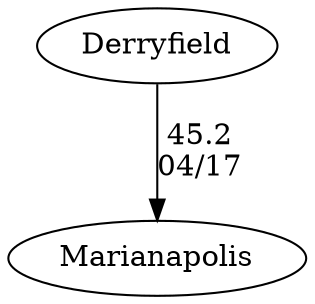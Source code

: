 digraph girls2foursDerryfield {Derryfield [URL="girls2foursDerryfieldDerryfield.html"];Marianapolis [URL="girls2foursDerryfieldMarianapolis.html"];Derryfield -> Marianapolis[label="45.2
04/17", weight="55", tooltip="NEIRA Boys & Girls Fours,Marianapolis vs. Derryfield			
Distance: 1500m Conditions: Stiff head wind throughout all races, particularly the first 700m. Comments: Thank you, Derryfield, for making the trip down from NH!
None", URL="https://www.row2k.com/results/resultspage.cfm?UID=572A866681F1A29F4BC821412ED10F61&cat=5", random="random"]}